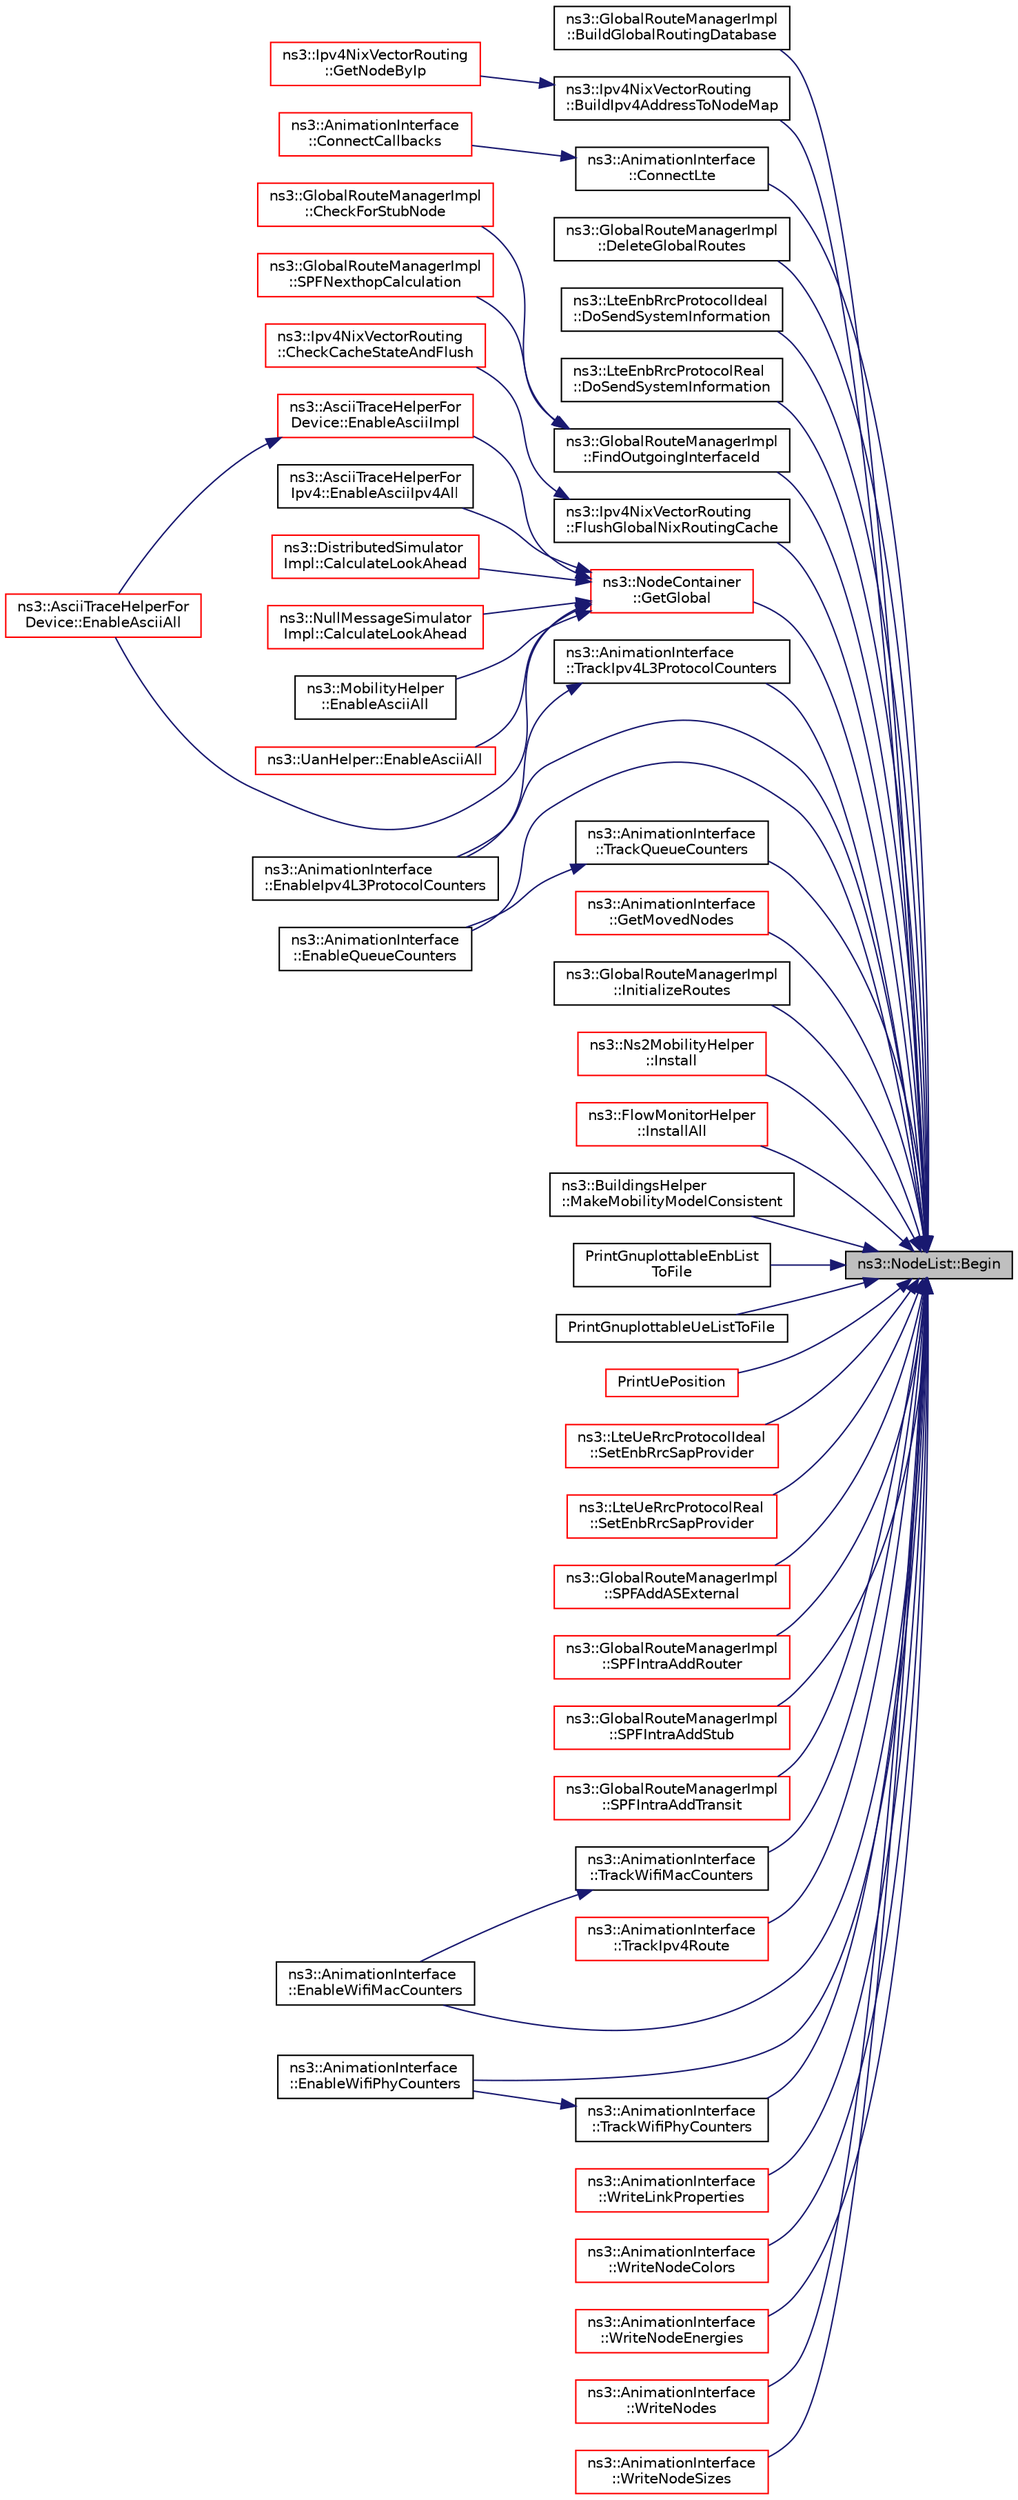 digraph "ns3::NodeList::Begin"
{
 // LATEX_PDF_SIZE
  edge [fontname="Helvetica",fontsize="10",labelfontname="Helvetica",labelfontsize="10"];
  node [fontname="Helvetica",fontsize="10",shape=record];
  rankdir="RL";
  Node1 [label="ns3::NodeList::Begin",height=0.2,width=0.4,color="black", fillcolor="grey75", style="filled", fontcolor="black",tooltip=" "];
  Node1 -> Node2 [dir="back",color="midnightblue",fontsize="10",style="solid",fontname="Helvetica"];
  Node2 [label="ns3::GlobalRouteManagerImpl\l::BuildGlobalRoutingDatabase",height=0.2,width=0.4,color="black", fillcolor="white", style="filled",URL="$classns3_1_1_global_route_manager_impl.html#a4354ed5c5b4b26f9593991e9254a1370",tooltip="Build the routing database by gathering Link State Advertisements from each node exporting a GlobalRo..."];
  Node1 -> Node3 [dir="back",color="midnightblue",fontsize="10",style="solid",fontname="Helvetica"];
  Node3 [label="ns3::Ipv4NixVectorRouting\l::BuildIpv4AddressToNodeMap",height=0.2,width=0.4,color="black", fillcolor="white", style="filled",URL="$classns3_1_1_ipv4_nix_vector_routing.html#a8cee6133e1bc41267715f27b2d9d2475",tooltip="Build map from IPv4 Address to Node for faster lookup."];
  Node3 -> Node4 [dir="back",color="midnightblue",fontsize="10",style="solid",fontname="Helvetica"];
  Node4 [label="ns3::Ipv4NixVectorRouting\l::GetNodeByIp",height=0.2,width=0.4,color="red", fillcolor="white", style="filled",URL="$classns3_1_1_ipv4_nix_vector_routing.html#a9c0991acd2bdb911fa3fde9335d18b95",tooltip="Iterates through the node list and finds the one corresponding to the given Ipv4Address."];
  Node1 -> Node7 [dir="back",color="midnightblue",fontsize="10",style="solid",fontname="Helvetica"];
  Node7 [label="ns3::AnimationInterface\l::ConnectLte",height=0.2,width=0.4,color="black", fillcolor="white", style="filled",URL="$classns3_1_1_animation_interface.html#a921e35bb00b2d0032dde4147bd2a200e",tooltip="Connect LTE function."];
  Node7 -> Node8 [dir="back",color="midnightblue",fontsize="10",style="solid",fontname="Helvetica"];
  Node8 [label="ns3::AnimationInterface\l::ConnectCallbacks",height=0.2,width=0.4,color="red", fillcolor="white", style="filled",URL="$classns3_1_1_animation_interface.html#a3475aa338984f2024403caa04c146027",tooltip="Connect callbacks function."];
  Node1 -> Node11 [dir="back",color="midnightblue",fontsize="10",style="solid",fontname="Helvetica"];
  Node11 [label="ns3::GlobalRouteManagerImpl\l::DeleteGlobalRoutes",height=0.2,width=0.4,color="black", fillcolor="white", style="filled",URL="$classns3_1_1_global_route_manager_impl.html#a74aa2a4b5dc2015b6424cb307fcc2d1a",tooltip="Delete all static routes on all nodes that have a GlobalRouterInterface."];
  Node1 -> Node12 [dir="back",color="midnightblue",fontsize="10",style="solid",fontname="Helvetica"];
  Node12 [label="ns3::LteEnbRrcProtocolIdeal\l::DoSendSystemInformation",height=0.2,width=0.4,color="black", fillcolor="white", style="filled",URL="$classns3_1_1_lte_enb_rrc_protocol_ideal.html#a46e1c3004f1a8b3df93c838e3974d4ec",tooltip="Send system information function."];
  Node1 -> Node13 [dir="back",color="midnightblue",fontsize="10",style="solid",fontname="Helvetica"];
  Node13 [label="ns3::LteEnbRrcProtocolReal\l::DoSendSystemInformation",height=0.2,width=0.4,color="black", fillcolor="white", style="filled",URL="$classns3_1_1_lte_enb_rrc_protocol_real.html#a8f397a3745a238769b363f680773fc9d",tooltip="Send system information function."];
  Node1 -> Node14 [dir="back",color="midnightblue",fontsize="10",style="solid",fontname="Helvetica"];
  Node14 [label="ns3::AnimationInterface\l::EnableIpv4L3ProtocolCounters",height=0.2,width=0.4,color="black", fillcolor="white", style="filled",URL="$classns3_1_1_animation_interface.html#a4c348971ef3ec69828cf81ecb6dea2c4",tooltip="Enable tracking of Ipv4 L3 Protocol Counters such as Tx, Rx, Drop."];
  Node1 -> Node15 [dir="back",color="midnightblue",fontsize="10",style="solid",fontname="Helvetica"];
  Node15 [label="ns3::AnimationInterface\l::EnableQueueCounters",height=0.2,width=0.4,color="black", fillcolor="white", style="filled",URL="$classns3_1_1_animation_interface.html#ae521d5b7b73a3dbc990d8660a2f978a9",tooltip="Enable tracking of Queue Counters such as Enqueue, Dequeue, Queue Drops."];
  Node1 -> Node16 [dir="back",color="midnightblue",fontsize="10",style="solid",fontname="Helvetica"];
  Node16 [label="ns3::AnimationInterface\l::EnableWifiMacCounters",height=0.2,width=0.4,color="black", fillcolor="white", style="filled",URL="$classns3_1_1_animation_interface.html#aa3c65722df896f7ebd0543bbe8d8be4b",tooltip="Enable tracking of Wifi Mac Counters such as Tx, TxDrop, Rx, RxDrop."];
  Node1 -> Node17 [dir="back",color="midnightblue",fontsize="10",style="solid",fontname="Helvetica"];
  Node17 [label="ns3::AnimationInterface\l::EnableWifiPhyCounters",height=0.2,width=0.4,color="black", fillcolor="white", style="filled",URL="$classns3_1_1_animation_interface.html#a9e0e3d4c754d00f9f2030a35a664ee26",tooltip="Enable tracking of Wifi Phy Counters such as TxDrop, RxDrop."];
  Node1 -> Node18 [dir="back",color="midnightblue",fontsize="10",style="solid",fontname="Helvetica"];
  Node18 [label="ns3::GlobalRouteManagerImpl\l::FindOutgoingInterfaceId",height=0.2,width=0.4,color="black", fillcolor="white", style="filled",URL="$classns3_1_1_global_route_manager_impl.html#a55b3c7bf042d95de52cf56cc6699dc9a",tooltip="Return the interface number corresponding to a given IP address and mask."];
  Node18 -> Node19 [dir="back",color="midnightblue",fontsize="10",style="solid",fontname="Helvetica"];
  Node19 [label="ns3::GlobalRouteManagerImpl\l::CheckForStubNode",height=0.2,width=0.4,color="red", fillcolor="white", style="filled",URL="$classns3_1_1_global_route_manager_impl.html#a84085f1fc0b4d7c9d18bf0145df3e01c",tooltip="Test if a node is a stub, from an OSPF sense."];
  Node18 -> Node24 [dir="back",color="midnightblue",fontsize="10",style="solid",fontname="Helvetica"];
  Node24 [label="ns3::GlobalRouteManagerImpl\l::SPFNexthopCalculation",height=0.2,width=0.4,color="red", fillcolor="white", style="filled",URL="$classns3_1_1_global_route_manager_impl.html#ab082a78c423009f77c9cfe9018d40021",tooltip="Calculate nexthop from root through V (parent) to vertex W (destination) with given distance from roo..."];
  Node1 -> Node26 [dir="back",color="midnightblue",fontsize="10",style="solid",fontname="Helvetica"];
  Node26 [label="ns3::Ipv4NixVectorRouting\l::FlushGlobalNixRoutingCache",height=0.2,width=0.4,color="black", fillcolor="white", style="filled",URL="$classns3_1_1_ipv4_nix_vector_routing.html#a832edb1dbebc7b9e957e0211884ca1f7",tooltip="Called when run-time link topology change occurs which iterates through the node list and flushes any..."];
  Node26 -> Node27 [dir="back",color="midnightblue",fontsize="10",style="solid",fontname="Helvetica"];
  Node27 [label="ns3::Ipv4NixVectorRouting\l::CheckCacheStateAndFlush",height=0.2,width=0.4,color="red", fillcolor="white", style="filled",URL="$classns3_1_1_ipv4_nix_vector_routing.html#add61e121503616af03dcf75d7cffc834",tooltip="Flushes routing caches if required."];
  Node1 -> Node32 [dir="back",color="midnightblue",fontsize="10",style="solid",fontname="Helvetica"];
  Node32 [label="ns3::NodeContainer\l::GetGlobal",height=0.2,width=0.4,color="red", fillcolor="white", style="filled",URL="$classns3_1_1_node_container.html#a687e8f9ceb74d0ce3b06591c9f44c9ed",tooltip="Create a NodeContainer that contains a list of all nodes created through NodeContainer::Create() and ..."];
  Node32 -> Node33 [dir="back",color="midnightblue",fontsize="10",style="solid",fontname="Helvetica"];
  Node33 [label="ns3::DistributedSimulator\lImpl::CalculateLookAhead",height=0.2,width=0.4,color="red", fillcolor="white", style="filled",URL="$classns3_1_1_distributed_simulator_impl.html#a9f0890339d4631f5eeda05ac46cc824f",tooltip="Calculate lookahead constraint based on network latency."];
  Node32 -> Node35 [dir="back",color="midnightblue",fontsize="10",style="solid",fontname="Helvetica"];
  Node35 [label="ns3::NullMessageSimulator\lImpl::CalculateLookAhead",height=0.2,width=0.4,color="red", fillcolor="white", style="filled",URL="$classns3_1_1_null_message_simulator_impl.html#af0601d38e69b1e21d89c7cfdc59896c8",tooltip="Calculate the lookahead allowable for this MPI task."];
  Node32 -> Node37 [dir="back",color="midnightblue",fontsize="10",style="solid",fontname="Helvetica"];
  Node37 [label="ns3::MobilityHelper\l::EnableAsciiAll",height=0.2,width=0.4,color="black", fillcolor="white", style="filled",URL="$classns3_1_1_mobility_helper.html#a42ea087c23c41ea9c16526caa7812b40",tooltip=" "];
  Node32 -> Node38 [dir="back",color="midnightblue",fontsize="10",style="solid",fontname="Helvetica"];
  Node38 [label="ns3::UanHelper::EnableAsciiAll",height=0.2,width=0.4,color="red", fillcolor="white", style="filled",URL="$classns3_1_1_uan_helper.html#abbb973784878ac6addc48cf2a6a18da0",tooltip="Enable ascii output on each device which is of the ns3::UanNetDevice type and dump that to the specif..."];
  Node32 -> Node40 [dir="back",color="midnightblue",fontsize="10",style="solid",fontname="Helvetica"];
  Node40 [label="ns3::AsciiTraceHelperFor\lDevice::EnableAsciiAll",height=0.2,width=0.4,color="red", fillcolor="white", style="filled",URL="$classns3_1_1_ascii_trace_helper_for_device.html#a63e57c878526c732924e14c1e52cca8b",tooltip="Enable ascii trace output on each device (which is of the appropriate type) in the set of all nodes c..."];
  Node32 -> Node49 [dir="back",color="midnightblue",fontsize="10",style="solid",fontname="Helvetica"];
  Node49 [label="ns3::AsciiTraceHelperFor\lDevice::EnableAsciiImpl",height=0.2,width=0.4,color="red", fillcolor="white", style="filled",URL="$classns3_1_1_ascii_trace_helper_for_device.html#a079409672a10e1316916c2a277424dcc",tooltip="Enable ascii trace output on the device specified by a global node-id (of a previously created node) ..."];
  Node49 -> Node40 [dir="back",color="midnightblue",fontsize="10",style="solid",fontname="Helvetica"];
  Node32 -> Node52 [dir="back",color="midnightblue",fontsize="10",style="solid",fontname="Helvetica"];
  Node52 [label="ns3::AsciiTraceHelperFor\lIpv4::EnableAsciiIpv4All",height=0.2,width=0.4,color="black", fillcolor="white", style="filled",URL="$classns3_1_1_ascii_trace_helper_for_ipv4.html#a848f30badae7f28c5c20533f49de34bb",tooltip="Enable ascii trace output on all Ipv4 and interface pairs existing in the set of all nodes created in..."];
  Node1 -> Node101 [dir="back",color="midnightblue",fontsize="10",style="solid",fontname="Helvetica"];
  Node101 [label="ns3::AnimationInterface\l::GetMovedNodes",height=0.2,width=0.4,color="red", fillcolor="white", style="filled",URL="$classns3_1_1_animation_interface.html#a8300c09c59cb4030840a9b1dc683cdc3",tooltip="Get moved nodes function."];
  Node1 -> Node23 [dir="back",color="midnightblue",fontsize="10",style="solid",fontname="Helvetica"];
  Node23 [label="ns3::GlobalRouteManagerImpl\l::InitializeRoutes",height=0.2,width=0.4,color="black", fillcolor="white", style="filled",URL="$classns3_1_1_global_route_manager_impl.html#a25f57b2c41927c1a3f0bbba596accb6b",tooltip="Compute routes using a Dijkstra SPF computation and populate per-node forwarding tables."];
  Node1 -> Node103 [dir="back",color="midnightblue",fontsize="10",style="solid",fontname="Helvetica"];
  Node103 [label="ns3::Ns2MobilityHelper\l::Install",height=0.2,width=0.4,color="red", fillcolor="white", style="filled",URL="$classns3_1_1_ns2_mobility_helper.html#abc85feeb736f55564fa629fee1e873e5",tooltip="Read the ns2 trace file and configure the movement patterns of all nodes contained in the global ns3:..."];
  Node1 -> Node106 [dir="back",color="midnightblue",fontsize="10",style="solid",fontname="Helvetica"];
  Node106 [label="ns3::FlowMonitorHelper\l::InstallAll",height=0.2,width=0.4,color="red", fillcolor="white", style="filled",URL="$classns3_1_1_flow_monitor_helper.html#a722b383a10c5a959576f3bfee8d4374f",tooltip="Enable flow monitoring on all nodes."];
  Node1 -> Node109 [dir="back",color="midnightblue",fontsize="10",style="solid",fontname="Helvetica"];
  Node109 [label="ns3::BuildingsHelper\l::MakeMobilityModelConsistent",height=0.2,width=0.4,color="black", fillcolor="white", style="filled",URL="$classns3_1_1_buildings_helper.html#a1ba0e6a41145c830b79105bef420b883",tooltip="This method goes through the whole NodeList and, for each node in the list, calls BuildingsHelper::Ma..."];
  Node1 -> Node110 [dir="back",color="midnightblue",fontsize="10",style="solid",fontname="Helvetica"];
  Node110 [label="PrintGnuplottableEnbList\lToFile",height=0.2,width=0.4,color="black", fillcolor="white", style="filled",URL="$lena-distributed-ffr_8cc.html#a7e3aa5272ba032faa7717e0f3ba2f73d",tooltip=" "];
  Node1 -> Node111 [dir="back",color="midnightblue",fontsize="10",style="solid",fontname="Helvetica"];
  Node111 [label="PrintGnuplottableUeListToFile",height=0.2,width=0.4,color="black", fillcolor="white", style="filled",URL="$lena-distributed-ffr_8cc.html#ad818a3dd4c090b8ecaba926e5272c409",tooltip=" "];
  Node1 -> Node112 [dir="back",color="midnightblue",fontsize="10",style="solid",fontname="Helvetica"];
  Node112 [label="PrintUePosition",height=0.2,width=0.4,color="red", fillcolor="white", style="filled",URL="$lena-radio-link-failure_8cc.html#ab10f5bc1655637684b6f563b3b2bb5e9",tooltip=" "];
  Node1 -> Node114 [dir="back",color="midnightblue",fontsize="10",style="solid",fontname="Helvetica"];
  Node114 [label="ns3::LteUeRrcProtocolIdeal\l::SetEnbRrcSapProvider",height=0.2,width=0.4,color="red", fillcolor="white", style="filled",URL="$classns3_1_1_lte_ue_rrc_protocol_ideal.html#a86373f892a016ce3ea48859450e5bdd9",tooltip="Set ENB RRC SAP provider."];
  Node1 -> Node118 [dir="back",color="midnightblue",fontsize="10",style="solid",fontname="Helvetica"];
  Node118 [label="ns3::LteUeRrcProtocolReal\l::SetEnbRrcSapProvider",height=0.2,width=0.4,color="red", fillcolor="white", style="filled",URL="$classns3_1_1_lte_ue_rrc_protocol_real.html#a332253a9f192cd34ed5e8840ce84e474",tooltip="Set ENB RRC SAP provider."];
  Node1 -> Node123 [dir="back",color="midnightblue",fontsize="10",style="solid",fontname="Helvetica"];
  Node123 [label="ns3::GlobalRouteManagerImpl\l::SPFAddASExternal",height=0.2,width=0.4,color="red", fillcolor="white", style="filled",URL="$classns3_1_1_global_route_manager_impl.html#a0ccd93a5b90948571d2b762d4219c65d",tooltip="Add an external route to the routing tables."];
  Node1 -> Node125 [dir="back",color="midnightblue",fontsize="10",style="solid",fontname="Helvetica"];
  Node125 [label="ns3::GlobalRouteManagerImpl\l::SPFIntraAddRouter",height=0.2,width=0.4,color="red", fillcolor="white", style="filled",URL="$classns3_1_1_global_route_manager_impl.html#adc0725b441a01d02bc4db842771a36d5",tooltip="Add a host route to the routing tables."];
  Node1 -> Node126 [dir="back",color="midnightblue",fontsize="10",style="solid",fontname="Helvetica"];
  Node126 [label="ns3::GlobalRouteManagerImpl\l::SPFIntraAddStub",height=0.2,width=0.4,color="red", fillcolor="white", style="filled",URL="$classns3_1_1_global_route_manager_impl.html#ac939f5c304a02470c566b99699db402c",tooltip="Add a stub to the routing tables."];
  Node1 -> Node128 [dir="back",color="midnightblue",fontsize="10",style="solid",fontname="Helvetica"];
  Node128 [label="ns3::GlobalRouteManagerImpl\l::SPFIntraAddTransit",height=0.2,width=0.4,color="red", fillcolor="white", style="filled",URL="$classns3_1_1_global_route_manager_impl.html#aaafd698f94e453e3fe41f08bd62867be",tooltip="Add a transit to the routing tables."];
  Node1 -> Node129 [dir="back",color="midnightblue",fontsize="10",style="solid",fontname="Helvetica"];
  Node129 [label="ns3::AnimationInterface\l::TrackIpv4L3ProtocolCounters",height=0.2,width=0.4,color="black", fillcolor="white", style="filled",URL="$classns3_1_1_animation_interface.html#aec7103d50811eae3919df131fa2afab2",tooltip="Track IPv4 L3 protocol counters function."];
  Node129 -> Node14 [dir="back",color="midnightblue",fontsize="10",style="solid",fontname="Helvetica"];
  Node1 -> Node130 [dir="back",color="midnightblue",fontsize="10",style="solid",fontname="Helvetica"];
  Node130 [label="ns3::AnimationInterface\l::TrackIpv4Route",height=0.2,width=0.4,color="red", fillcolor="white", style="filled",URL="$classns3_1_1_animation_interface.html#a9af10e9e963b8bcd3eae43d63025dac0",tooltip="Track IPv4 router function."];
  Node1 -> Node133 [dir="back",color="midnightblue",fontsize="10",style="solid",fontname="Helvetica"];
  Node133 [label="ns3::AnimationInterface\l::TrackQueueCounters",height=0.2,width=0.4,color="black", fillcolor="white", style="filled",URL="$classns3_1_1_animation_interface.html#a0a01b75b4ad3aa055bf877a4c0cf8262",tooltip="Track queue counters function."];
  Node133 -> Node15 [dir="back",color="midnightblue",fontsize="10",style="solid",fontname="Helvetica"];
  Node1 -> Node134 [dir="back",color="midnightblue",fontsize="10",style="solid",fontname="Helvetica"];
  Node134 [label="ns3::AnimationInterface\l::TrackWifiMacCounters",height=0.2,width=0.4,color="black", fillcolor="white", style="filled",URL="$classns3_1_1_animation_interface.html#ad9f148d5ae0c5e95fdafe3f853f7d585",tooltip="Track wifi MAC counters function."];
  Node134 -> Node16 [dir="back",color="midnightblue",fontsize="10",style="solid",fontname="Helvetica"];
  Node1 -> Node135 [dir="back",color="midnightblue",fontsize="10",style="solid",fontname="Helvetica"];
  Node135 [label="ns3::AnimationInterface\l::TrackWifiPhyCounters",height=0.2,width=0.4,color="black", fillcolor="white", style="filled",URL="$classns3_1_1_animation_interface.html#a5305dd33917a4c394b1c44ab5ae41bc9",tooltip="Track wifi phy counters function."];
  Node135 -> Node17 [dir="back",color="midnightblue",fontsize="10",style="solid",fontname="Helvetica"];
  Node1 -> Node136 [dir="back",color="midnightblue",fontsize="10",style="solid",fontname="Helvetica"];
  Node136 [label="ns3::AnimationInterface\l::WriteLinkProperties",height=0.2,width=0.4,color="red", fillcolor="white", style="filled",URL="$classns3_1_1_animation_interface.html#a458296bfceb6bd8b53b4c9bf38b5fdc7",tooltip="Write link properties function."];
  Node1 -> Node137 [dir="back",color="midnightblue",fontsize="10",style="solid",fontname="Helvetica"];
  Node137 [label="ns3::AnimationInterface\l::WriteNodeColors",height=0.2,width=0.4,color="red", fillcolor="white", style="filled",URL="$classns3_1_1_animation_interface.html#ac5c5f326ca346e340a0a3e9ec50d94ee",tooltip="Write node colors function."];
  Node1 -> Node138 [dir="back",color="midnightblue",fontsize="10",style="solid",fontname="Helvetica"];
  Node138 [label="ns3::AnimationInterface\l::WriteNodeEnergies",height=0.2,width=0.4,color="red", fillcolor="white", style="filled",URL="$classns3_1_1_animation_interface.html#a8a7475d05d49943291911223cc4d4276",tooltip="Write node energies function."];
  Node1 -> Node139 [dir="back",color="midnightblue",fontsize="10",style="solid",fontname="Helvetica"];
  Node139 [label="ns3::AnimationInterface\l::WriteNodes",height=0.2,width=0.4,color="red", fillcolor="white", style="filled",URL="$classns3_1_1_animation_interface.html#abf98081f1a5ff14401187b5e135aa6a9",tooltip="Write nodes function."];
  Node1 -> Node140 [dir="back",color="midnightblue",fontsize="10",style="solid",fontname="Helvetica"];
  Node140 [label="ns3::AnimationInterface\l::WriteNodeSizes",height=0.2,width=0.4,color="red", fillcolor="white", style="filled",URL="$classns3_1_1_animation_interface.html#a085198bcb57441ab8d46790e5dccf2e3",tooltip="Write node sizes function."];
}

